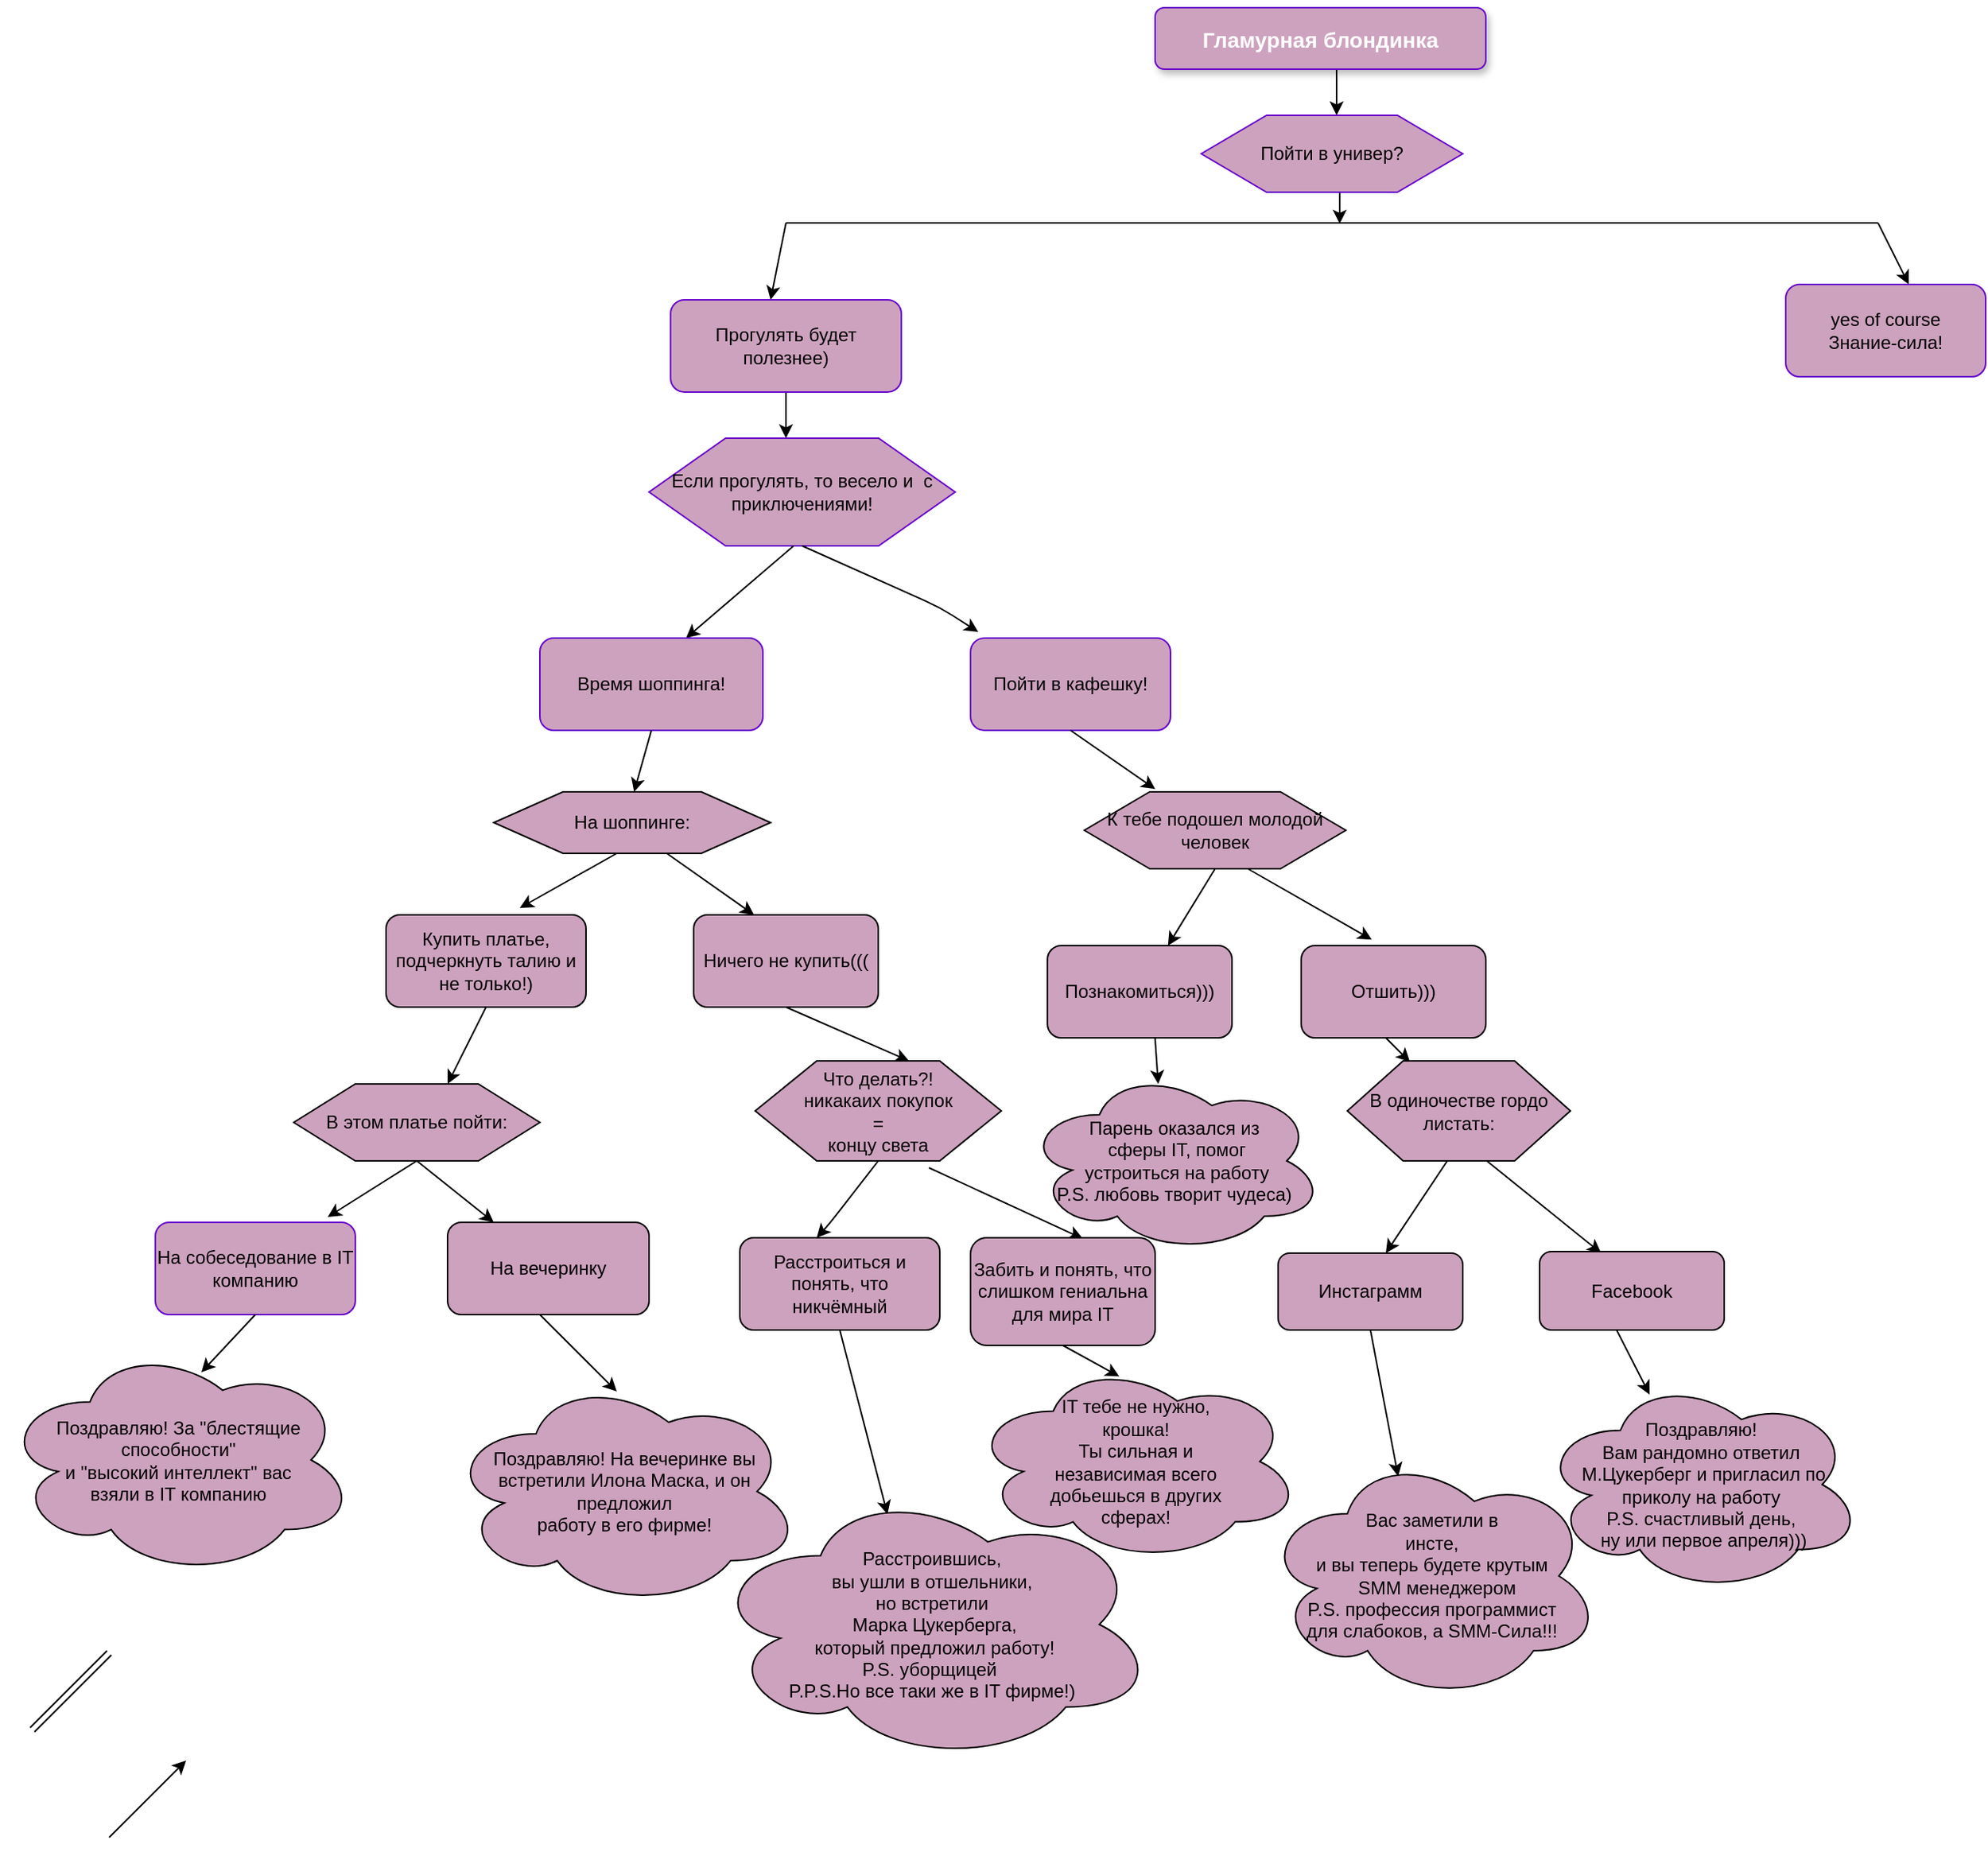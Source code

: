 <mxfile version="12.0.2" type="github" pages="1"><diagram name="Page-1" id="97916047-d0de-89f5-080d-49f4d83e522f"><mxGraphModel dx="854" dy="1097.5" grid="1" gridSize="10" guides="1" tooltips="1" connect="1" arrows="1" fold="1" page="1" pageScale="1.5" pageWidth="583" pageHeight="413" background="#ffffff" math="0" shadow="0"><root><mxCell id="0"/><mxCell id="1" parent="0"/><mxCell id="KO3wjez3GDvsiNV4IP3i-61" style="edgeStyle=orthogonalEdgeStyle;rounded=0;orthogonalLoop=1;jettySize=auto;html=1;exitX=0.5;exitY=1;exitDx=0;exitDy=0;" edge="1" parent="1" source="2"><mxGeometry relative="1" as="geometry"><mxPoint x="868" y="60" as="targetPoint"/></mxGeometry></mxCell><mxCell id="2" value="Гламурная блондинка" style="rounded=1;fillColor=#CDA2BE;strokeColor=#6600CC;shadow=1;gradientColor=none;fontStyle=1;fontColor=#FFFFFF;fontSize=14;" parent="1" vertex="1"><mxGeometry x="750" y="-10" width="215" height="40" as="geometry"/></mxCell><mxCell id="KO3wjez3GDvsiNV4IP3i-55" value="" style="shape=link;html=1;" edge="1" parent="1"><mxGeometry width="50" height="50" relative="1" as="geometry"><mxPoint x="20" y="1110" as="sourcePoint"/><mxPoint x="70" y="1060" as="targetPoint"/></mxGeometry></mxCell><mxCell id="KO3wjez3GDvsiNV4IP3i-59" value="" style="endArrow=classic;html=1;exitX=0.5;exitY=1;exitDx=0;exitDy=0;" edge="1" parent="1" source="KO3wjez3GDvsiNV4IP3i-84"><mxGeometry width="50" height="50" relative="1" as="geometry"><mxPoint x="495" y="290" as="sourcePoint"/><mxPoint x="510" y="270" as="targetPoint"/></mxGeometry></mxCell><mxCell id="KO3wjez3GDvsiNV4IP3i-60" value="" style="endArrow=classic;html=1;" edge="1" parent="1"><mxGeometry width="50" height="50" relative="1" as="geometry"><mxPoint x="1220" y="130" as="sourcePoint"/><mxPoint x="1240" y="170" as="targetPoint"/></mxGeometry></mxCell><mxCell id="KO3wjez3GDvsiNV4IP3i-64" value="На собеседование в IT компанию" style="rounded=1;whiteSpace=wrap;html=1;shadow=0;strokeColor=#6600CC;fillColor=#CDA2BE;" vertex="1" parent="1"><mxGeometry x="100" y="780" width="130" height="60" as="geometry"/></mxCell><mxCell id="KO3wjez3GDvsiNV4IP3i-69" style="edgeStyle=orthogonalEdgeStyle;rounded=0;orthogonalLoop=1;jettySize=auto;html=1;exitX=0.5;exitY=1;exitDx=0;exitDy=0;" edge="1" parent="1" source="KO3wjez3GDvsiNV4IP3i-67"><mxGeometry relative="1" as="geometry"><mxPoint x="870" y="130.5" as="targetPoint"/></mxGeometry></mxCell><mxCell id="KO3wjez3GDvsiNV4IP3i-67" value="Пойти в универ?" style="shape=hexagon;perimeter=hexagonPerimeter2;whiteSpace=wrap;html=1;shadow=0;strokeColor=#6600CC;fillColor=#CDA2BE;" vertex="1" parent="1"><mxGeometry x="780" y="60" width="170" height="50" as="geometry"/></mxCell><mxCell id="KO3wjez3GDvsiNV4IP3i-78" value="" style="endArrow=none;html=1;" edge="1" parent="1"><mxGeometry width="50" height="50" relative="1" as="geometry"><mxPoint x="510" y="130" as="sourcePoint"/><mxPoint x="1220" y="130" as="targetPoint"/></mxGeometry></mxCell><mxCell id="KO3wjez3GDvsiNV4IP3i-82" value="" style="endArrow=classic;html=1;" edge="1" parent="1"><mxGeometry width="50" height="50" relative="1" as="geometry"><mxPoint x="510" y="130" as="sourcePoint"/><mxPoint x="500" y="180" as="targetPoint"/></mxGeometry></mxCell><mxCell id="KO3wjez3GDvsiNV4IP3i-84" value="Прогулять будет полезнее)" style="rounded=1;whiteSpace=wrap;html=1;shadow=0;strokeColor=#6600CC;fillColor=#CDA2BE;" vertex="1" parent="1"><mxGeometry x="435" y="180" width="150" height="60" as="geometry"/></mxCell><mxCell id="KO3wjez3GDvsiNV4IP3i-85" value="yes of course&lt;br&gt;Знание-сила!" style="rounded=1;whiteSpace=wrap;html=1;shadow=0;strokeColor=#6600CC;fillColor=#CDA2BE;" vertex="1" parent="1"><mxGeometry x="1160" y="170" width="130" height="60" as="geometry"/></mxCell><mxCell id="KO3wjez3GDvsiNV4IP3i-87" value="Если прогулять, то весело и&amp;nbsp; с приключениями!" style="shape=hexagon;perimeter=hexagonPerimeter2;whiteSpace=wrap;html=1;shadow=0;strokeColor=#6600CC;fillColor=#CDA2BE;" vertex="1" parent="1"><mxGeometry x="421" y="270" width="199" height="70" as="geometry"/></mxCell><mxCell id="KO3wjez3GDvsiNV4IP3i-88" value="" style="endArrow=classic;html=1;exitX=0.5;exitY=1;exitDx=0;exitDy=0;" edge="1" parent="1" source="KO3wjez3GDvsiNV4IP3i-87"><mxGeometry width="50" height="50" relative="1" as="geometry"><mxPoint x="540" y="440" as="sourcePoint"/><mxPoint x="635" y="396" as="targetPoint"/><Array as="points"><mxPoint x="610" y="380"/></Array></mxGeometry></mxCell><mxCell id="KO3wjez3GDvsiNV4IP3i-92" value="" style="endArrow=classic;html=1;" edge="1" parent="1"><mxGeometry width="50" height="50" relative="1" as="geometry"><mxPoint x="515" y="340" as="sourcePoint"/><mxPoint x="445" y="400" as="targetPoint"/><Array as="points"/></mxGeometry></mxCell><mxCell id="KO3wjez3GDvsiNV4IP3i-93" value="Время шоппинга!" style="rounded=1;whiteSpace=wrap;html=1;shadow=0;strokeColor=#6600CC;fillColor=#CDA2BE;" vertex="1" parent="1"><mxGeometry x="350" y="400" width="145" height="60" as="geometry"/></mxCell><mxCell id="KO3wjez3GDvsiNV4IP3i-94" value="Пойти в кафешку!" style="rounded=1;whiteSpace=wrap;html=1;shadow=0;strokeColor=#6600CC;fillColor=#CDA2BE;" vertex="1" parent="1"><mxGeometry x="630" y="400" width="130" height="60" as="geometry"/></mxCell><mxCell id="KO3wjez3GDvsiNV4IP3i-96" value="" style="endArrow=classic;html=1;exitX=0.5;exitY=1;exitDx=0;exitDy=0;" edge="1" parent="1" source="KO3wjez3GDvsiNV4IP3i-93"><mxGeometry width="50" height="50" relative="1" as="geometry"><mxPoint x="420" y="470" as="sourcePoint"/><mxPoint x="411.25" y="500" as="targetPoint"/></mxGeometry></mxCell><mxCell id="KO3wjez3GDvsiNV4IP3i-98" value="На шоппинге:" style="shape=hexagon;perimeter=hexagonPerimeter2;whiteSpace=wrap;html=1;shadow=0;strokeColor=#000000;fillColor=#CDA2BE;" vertex="1" parent="1"><mxGeometry x="320" y="500" width="180" height="40" as="geometry"/></mxCell><mxCell id="KO3wjez3GDvsiNV4IP3i-102" value="" style="endArrow=classic;html=1;entryX=0.669;entryY=-0.075;entryDx=0;entryDy=0;entryPerimeter=0;" edge="1" parent="1" target="KO3wjez3GDvsiNV4IP3i-104"><mxGeometry width="50" height="50" relative="1" as="geometry"><mxPoint x="400" y="540" as="sourcePoint"/><mxPoint x="355" y="570" as="targetPoint"/></mxGeometry></mxCell><mxCell id="KO3wjez3GDvsiNV4IP3i-104" value="Купить платье, подчеркнуть талию и не только!)" style="rounded=1;whiteSpace=wrap;html=1;shadow=0;strokeColor=#000000;fillColor=#CDA2BE;" vertex="1" parent="1"><mxGeometry x="250" y="580" width="130" height="60" as="geometry"/></mxCell><mxCell id="KO3wjez3GDvsiNV4IP3i-105" value="" style="endArrow=classic;html=1;exitX=0.625;exitY=1;exitDx=0;exitDy=0;" edge="1" parent="1" source="KO3wjez3GDvsiNV4IP3i-98"><mxGeometry width="50" height="50" relative="1" as="geometry"><mxPoint x="470.5" y="570" as="sourcePoint"/><mxPoint x="489.25" y="580" as="targetPoint"/></mxGeometry></mxCell><mxCell id="KO3wjez3GDvsiNV4IP3i-107" value="Ничего не купить(((" style="rounded=1;whiteSpace=wrap;html=1;shadow=0;strokeColor=#000000;fillColor=#CDA2BE;" vertex="1" parent="1"><mxGeometry x="450" y="580" width="120" height="60" as="geometry"/></mxCell><mxCell id="KO3wjez3GDvsiNV4IP3i-108" value="" style="endArrow=classic;html=1;exitX=0.5;exitY=1;exitDx=0;exitDy=0;" edge="1" parent="1" source="KO3wjez3GDvsiNV4IP3i-104"><mxGeometry width="50" height="50" relative="1" as="geometry"><mxPoint x="280" y="690" as="sourcePoint"/><mxPoint x="290" y="690" as="targetPoint"/></mxGeometry></mxCell><mxCell id="KO3wjez3GDvsiNV4IP3i-109" value="В этом платье пойти:" style="shape=hexagon;perimeter=hexagonPerimeter2;whiteSpace=wrap;html=1;shadow=0;strokeColor=#000000;fillColor=#CDA2BE;" vertex="1" parent="1"><mxGeometry x="190" y="690" width="160" height="50" as="geometry"/></mxCell><mxCell id="KO3wjez3GDvsiNV4IP3i-113" value="" style="endArrow=classic;html=1;" edge="1" parent="1"><mxGeometry width="50" height="50" relative="1" as="geometry"><mxPoint x="70" y="1180" as="sourcePoint"/><mxPoint x="120" y="1130" as="targetPoint"/></mxGeometry></mxCell><mxCell id="KO3wjez3GDvsiNV4IP3i-114" value="" style="endArrow=classic;html=1;entryX=0.862;entryY=-0.058;entryDx=0;entryDy=0;entryPerimeter=0;exitX=0.5;exitY=1;exitDx=0;exitDy=0;" edge="1" parent="1" source="KO3wjez3GDvsiNV4IP3i-109" target="KO3wjez3GDvsiNV4IP3i-64"><mxGeometry width="50" height="50" relative="1" as="geometry"><mxPoint x="240" y="820" as="sourcePoint"/><mxPoint x="200" y="770" as="targetPoint"/><Array as="points"/></mxGeometry></mxCell><mxCell id="KO3wjez3GDvsiNV4IP3i-115" value="" style="endArrow=classic;html=1;exitX=0.5;exitY=1;exitDx=0;exitDy=0;" edge="1" parent="1" source="KO3wjez3GDvsiNV4IP3i-109"><mxGeometry width="50" height="50" relative="1" as="geometry"><mxPoint x="270" y="790" as="sourcePoint"/><mxPoint x="320" y="780" as="targetPoint"/></mxGeometry></mxCell><mxCell id="KO3wjez3GDvsiNV4IP3i-116" value="На вечеринку" style="rounded=1;whiteSpace=wrap;html=1;shadow=0;strokeColor=#000000;fillColor=#CDA2BE;" vertex="1" parent="1"><mxGeometry x="290" y="780" width="131" height="60" as="geometry"/></mxCell><mxCell id="KO3wjez3GDvsiNV4IP3i-117" value="" style="endArrow=classic;html=1;exitX=0.5;exitY=1;exitDx=0;exitDy=0;entryX=0.545;entryY=0.117;entryDx=0;entryDy=0;entryPerimeter=0;" edge="1" parent="1" source="KO3wjez3GDvsiNV4IP3i-64"><mxGeometry width="50" height="50" relative="1" as="geometry"><mxPoint x="140" y="890" as="sourcePoint"/><mxPoint x="129.9" y="877.55" as="targetPoint"/></mxGeometry></mxCell><mxCell id="KO3wjez3GDvsiNV4IP3i-122" value="" style="endArrow=classic;html=1;" edge="1" parent="1"><mxGeometry width="50" height="50" relative="1" as="geometry"><mxPoint x="350" y="840" as="sourcePoint"/><mxPoint x="400" y="890" as="targetPoint"/></mxGeometry></mxCell><mxCell id="KO3wjez3GDvsiNV4IP3i-124" value="Поздравляю! За &quot;блестящие способности&quot; &lt;br&gt;и &quot;высокий интеллект&quot; вас &lt;br&gt;взяли в IT компанию" style="ellipse;shape=cloud;whiteSpace=wrap;html=1;shadow=0;strokeColor=#000000;fillColor=#CDA2BE;" vertex="1" parent="1"><mxGeometry y="859" width="230" height="151" as="geometry"/></mxCell><mxCell id="KO3wjez3GDvsiNV4IP3i-125" value="Поздравляю! На вечеринке вы встретили Илона Маска, и он предложил &lt;br&gt;работу в его фирме!" style="ellipse;shape=cloud;whiteSpace=wrap;html=1;shadow=0;strokeColor=#000000;fillColor=#CDA2BE;" vertex="1" parent="1"><mxGeometry x="290" y="880" width="230" height="150" as="geometry"/></mxCell><mxCell id="KO3wjez3GDvsiNV4IP3i-128" value="Что делать?!&lt;br&gt;никакаих покупок&lt;br&gt;=&lt;br&gt;концу света" style="shape=hexagon;perimeter=hexagonPerimeter2;whiteSpace=wrap;html=1;shadow=0;strokeColor=#000000;fillColor=#CDA2BE;" vertex="1" parent="1"><mxGeometry x="490" y="675" width="160" height="65" as="geometry"/></mxCell><mxCell id="KO3wjez3GDvsiNV4IP3i-129" value="" style="endArrow=classic;html=1;entryX=0.625;entryY=0;entryDx=0;entryDy=0;exitX=0.5;exitY=1;exitDx=0;exitDy=0;" edge="1" parent="1" source="KO3wjez3GDvsiNV4IP3i-107" target="KO3wjez3GDvsiNV4IP3i-128"><mxGeometry width="50" height="50" relative="1" as="geometry"><mxPoint x="510" y="680" as="sourcePoint"/><mxPoint x="560" y="630" as="targetPoint"/></mxGeometry></mxCell><mxCell id="KO3wjez3GDvsiNV4IP3i-130" value="" style="endArrow=classic;html=1;" edge="1" parent="1"><mxGeometry width="50" height="50" relative="1" as="geometry"><mxPoint x="570" y="740" as="sourcePoint"/><mxPoint x="530" y="790" as="targetPoint"/><Array as="points"><mxPoint x="569.5" y="740"/><mxPoint x="539" y="780"/></Array></mxGeometry></mxCell><mxCell id="KO3wjez3GDvsiNV4IP3i-131" value="Расстроиться и понять, что никчёмный" style="rounded=1;whiteSpace=wrap;html=1;shadow=0;strokeColor=#000000;fillColor=#CDA2BE;" vertex="1" parent="1"><mxGeometry x="480" y="790" width="130" height="60" as="geometry"/></mxCell><mxCell id="KO3wjez3GDvsiNV4IP3i-132" value="" style="endArrow=classic;html=1;exitX=0.706;exitY=1.069;exitDx=0;exitDy=0;exitPerimeter=0;entryX=0.608;entryY=0.008;entryDx=0;entryDy=0;entryPerimeter=0;" edge="1" parent="1" source="KO3wjez3GDvsiNV4IP3i-128" target="KO3wjez3GDvsiNV4IP3i-134"><mxGeometry width="50" height="50" relative="1" as="geometry"><mxPoint x="595" y="780" as="sourcePoint"/><mxPoint x="625.812" y="760" as="targetPoint"/></mxGeometry></mxCell><mxCell id="KO3wjez3GDvsiNV4IP3i-134" value="Забить и понять, что слишком гениальна для мира IT" style="rounded=1;whiteSpace=wrap;html=1;shadow=0;strokeColor=#000000;fillColor=#CDA2BE;" vertex="1" parent="1"><mxGeometry x="630" y="790" width="120" height="70" as="geometry"/></mxCell><mxCell id="KO3wjez3GDvsiNV4IP3i-135" value="" style="endArrow=classic;html=1;exitX=0.5;exitY=1;exitDx=0;exitDy=0;entryX=0.4;entryY=0.1;entryDx=0;entryDy=0;entryPerimeter=0;" edge="1" parent="1" source="KO3wjez3GDvsiNV4IP3i-131" target="KO3wjez3GDvsiNV4IP3i-138"><mxGeometry width="50" height="50" relative="1" as="geometry"><mxPoint x="567" y="890" as="sourcePoint"/><mxPoint x="583.026" y="912.053" as="targetPoint"/><Array as="points"/></mxGeometry></mxCell><mxCell id="KO3wjez3GDvsiNV4IP3i-138" value="Расстроившись, &lt;br&gt;вы ушли в отшельники, &lt;br&gt;но встретили&lt;br&gt;&amp;nbsp;Марка Цукерберга,&lt;br&gt;&amp;nbsp;который предложил работу!&lt;br&gt;P.S. уборщицей&amp;nbsp;&lt;br&gt;P.P.S.Но все таки же в IT фирме!)" style="ellipse;shape=cloud;whiteSpace=wrap;html=1;shadow=0;strokeColor=#000000;fillColor=#CDA2BE;" vertex="1" parent="1"><mxGeometry x="460" y="952" width="290" height="179" as="geometry"/></mxCell><mxCell id="KO3wjez3GDvsiNV4IP3i-140" value="" style="endArrow=classic;html=1;exitX=0.5;exitY=1;exitDx=0;exitDy=0;" edge="1" parent="1" source="KO3wjez3GDvsiNV4IP3i-134"><mxGeometry width="50" height="50" relative="1" as="geometry"><mxPoint x="710" y="860" as="sourcePoint"/><mxPoint x="726.718" y="880.218" as="targetPoint"/></mxGeometry></mxCell><mxCell id="KO3wjez3GDvsiNV4IP3i-142" value="IT тебе не нужно, &lt;br&gt;крошка!&lt;br&gt;Ты сильная и &lt;br&gt;независимая всего &lt;br&gt;добьешься в других &lt;br&gt;сферах!" style="ellipse;shape=cloud;whiteSpace=wrap;html=1;shadow=0;strokeColor=#000000;fillColor=#CDA2BE;" vertex="1" parent="1"><mxGeometry x="630" y="870" width="215" height="131" as="geometry"/></mxCell><mxCell id="KO3wjez3GDvsiNV4IP3i-143" value="" style="endArrow=classic;html=1;exitX=0.5;exitY=1;exitDx=0;exitDy=0;entryX=0.271;entryY=-0.036;entryDx=0;entryDy=0;entryPerimeter=0;" edge="1" parent="1" source="KO3wjez3GDvsiNV4IP3i-94" target="KO3wjez3GDvsiNV4IP3i-144"><mxGeometry width="50" height="50" relative="1" as="geometry"><mxPoint x="712.5" y="540" as="sourcePoint"/><mxPoint x="763" y="490" as="targetPoint"/></mxGeometry></mxCell><mxCell id="KO3wjez3GDvsiNV4IP3i-144" value="К тебе подошел молодой человек" style="shape=hexagon;perimeter=hexagonPerimeter2;whiteSpace=wrap;html=1;shadow=0;strokeColor=#000000;fillColor=#CDA2BE;" vertex="1" parent="1"><mxGeometry x="704" y="500" width="170" height="50" as="geometry"/></mxCell><mxCell id="KO3wjez3GDvsiNV4IP3i-147" value="Познакомиться)))" style="rounded=1;whiteSpace=wrap;html=1;shadow=0;strokeColor=#000000;fillColor=#CDA2BE;" vertex="1" parent="1"><mxGeometry x="680" y="600" width="120" height="60" as="geometry"/></mxCell><mxCell id="KO3wjez3GDvsiNV4IP3i-150" value="" style="endArrow=classic;html=1;exitX=0.5;exitY=1;exitDx=0;exitDy=0;" edge="1" parent="1" source="KO3wjez3GDvsiNV4IP3i-144" target="KO3wjez3GDvsiNV4IP3i-147"><mxGeometry width="50" height="50" relative="1" as="geometry"><mxPoint x="770" y="570" as="sourcePoint"/><mxPoint x="800" y="555" as="targetPoint"/></mxGeometry></mxCell><mxCell id="KO3wjez3GDvsiNV4IP3i-151" value="" style="endArrow=classic;html=1;exitX=0.625;exitY=1;exitDx=0;exitDy=0;entryX=0.367;entryY=0.017;entryDx=0;entryDy=0;entryPerimeter=0;" edge="1" parent="1" source="KO3wjez3GDvsiNV4IP3i-144"><mxGeometry width="50" height="50" relative="1" as="geometry"><mxPoint x="815" y="590" as="sourcePoint"/><mxPoint x="890.875" y="596.105" as="targetPoint"/></mxGeometry></mxCell><mxCell id="KO3wjez3GDvsiNV4IP3i-154" value="Отшить)))" style="rounded=1;whiteSpace=wrap;html=1;shadow=0;strokeColor=#000000;fillColor=#CDA2BE;" vertex="1" parent="1"><mxGeometry x="845" y="600" width="120" height="60" as="geometry"/></mxCell><mxCell id="KO3wjez3GDvsiNV4IP3i-155" value="" style="endArrow=classic;html=1;exitX=0.583;exitY=1;exitDx=0;exitDy=0;exitPerimeter=0;" edge="1" parent="1" source="KO3wjez3GDvsiNV4IP3i-147"><mxGeometry width="50" height="50" relative="1" as="geometry"><mxPoint x="745" y="725" as="sourcePoint"/><mxPoint x="752" y="690" as="targetPoint"/></mxGeometry></mxCell><mxCell id="KO3wjez3GDvsiNV4IP3i-159" value="Парень оказался из&lt;br&gt;&amp;nbsp;сферы IT, помог&lt;br&gt;&amp;nbsp;устроиться на работу&lt;br&gt;P.S. любовь творит чудеса)" style="ellipse;shape=cloud;whiteSpace=wrap;html=1;shadow=0;strokeColor=#000000;fillColor=#CDA2BE;" vertex="1" parent="1"><mxGeometry x="665" y="680" width="195" height="120" as="geometry"/></mxCell><mxCell id="KO3wjez3GDvsiNV4IP3i-160" value="" style="endArrow=classic;html=1;" edge="1" parent="1"><mxGeometry width="50" height="50" relative="1" as="geometry"><mxPoint x="900" y="660" as="sourcePoint"/><mxPoint x="915.714" y="675.714" as="targetPoint"/></mxGeometry></mxCell><mxCell id="KO3wjez3GDvsiNV4IP3i-162" value="В одиночестве гордо листать:" style="shape=hexagon;perimeter=hexagonPerimeter2;whiteSpace=wrap;html=1;shadow=0;strokeColor=#000000;fillColor=#CDA2BE;" vertex="1" parent="1"><mxGeometry x="875" y="675" width="145" height="65" as="geometry"/></mxCell><mxCell id="KO3wjez3GDvsiNV4IP3i-163" value="" style="endArrow=classic;html=1;exitX=0.448;exitY=1;exitDx=0;exitDy=0;exitPerimeter=0;" edge="1" parent="1" source="KO3wjez3GDvsiNV4IP3i-162"><mxGeometry width="50" height="50" relative="1" as="geometry"><mxPoint x="923" y="820" as="sourcePoint"/><mxPoint x="900" y="800" as="targetPoint"/><Array as="points"/></mxGeometry></mxCell><mxCell id="KO3wjez3GDvsiNV4IP3i-164" value="" style="endArrow=classic;html=1;exitX=0.625;exitY=1;exitDx=0;exitDy=0;" edge="1" parent="1" source="KO3wjez3GDvsiNV4IP3i-162"><mxGeometry width="50" height="50" relative="1" as="geometry"><mxPoint x="965" y="825" as="sourcePoint"/><mxPoint x="1040" y="800" as="targetPoint"/></mxGeometry></mxCell><mxCell id="KO3wjez3GDvsiNV4IP3i-165" value="Инстаграмм" style="rounded=1;whiteSpace=wrap;html=1;shadow=0;strokeColor=#000000;fillColor=#CDA2BE;" vertex="1" parent="1"><mxGeometry x="830" y="800" width="120" height="50" as="geometry"/></mxCell><mxCell id="KO3wjez3GDvsiNV4IP3i-166" value="Facebook" style="rounded=1;whiteSpace=wrap;html=1;shadow=0;strokeColor=#000000;fillColor=#CDA2BE;" vertex="1" parent="1"><mxGeometry x="1000" y="799" width="120" height="51" as="geometry"/></mxCell><mxCell id="KO3wjez3GDvsiNV4IP3i-167" value="" style="endArrow=classic;html=1;exitX=0.5;exitY=1;exitDx=0;exitDy=0;entryX=0.4;entryY=0.1;entryDx=0;entryDy=0;entryPerimeter=0;" edge="1" parent="1" source="KO3wjez3GDvsiNV4IP3i-165" target="KO3wjez3GDvsiNV4IP3i-169"><mxGeometry width="50" height="50" relative="1" as="geometry"><mxPoint x="890" y="895" as="sourcePoint"/><mxPoint x="897" y="930" as="targetPoint"/><Array as="points"/></mxGeometry></mxCell><mxCell id="KO3wjez3GDvsiNV4IP3i-169" value="Вас заметили в &lt;br&gt;инсте, &lt;br&gt;и вы теперь будете крутым&lt;br&gt;&amp;nbsp; SMM менеджером&lt;br&gt;P.S. профессия программист &lt;br&gt;для слабоков, а SMM-Сила!!!" style="ellipse;shape=cloud;whiteSpace=wrap;html=1;shadow=0;strokeColor=#000000;fillColor=#CDA2BE;" vertex="1" parent="1"><mxGeometry x="820" y="929" width="220" height="162" as="geometry"/></mxCell><mxCell id="KO3wjez3GDvsiNV4IP3i-170" value="" style="endArrow=classic;html=1;exitX=0.417;exitY=1;exitDx=0;exitDy=0;exitPerimeter=0;" edge="1" parent="1" source="KO3wjez3GDvsiNV4IP3i-166"><mxGeometry width="50" height="50" relative="1" as="geometry"><mxPoint x="1015" y="909" as="sourcePoint"/><mxPoint x="1071.455" y="891.959" as="targetPoint"/><Array as="points"/></mxGeometry></mxCell><mxCell id="KO3wjez3GDvsiNV4IP3i-172" value="Поздравляю!&lt;br&gt;Вам рандомно ответил&lt;br&gt;&amp;nbsp;М.Цукерберг и пригласил по приколу на работу&lt;br&gt;P.S. счастливый день,&lt;br&gt;&amp;nbsp;ну или первое апреля)))" style="ellipse;shape=cloud;whiteSpace=wrap;html=1;shadow=0;strokeColor=#000000;fillColor=#CDA2BE;" vertex="1" parent="1"><mxGeometry x="1000" y="880" width="210" height="141" as="geometry"/></mxCell></root></mxGraphModel></diagram></mxfile>